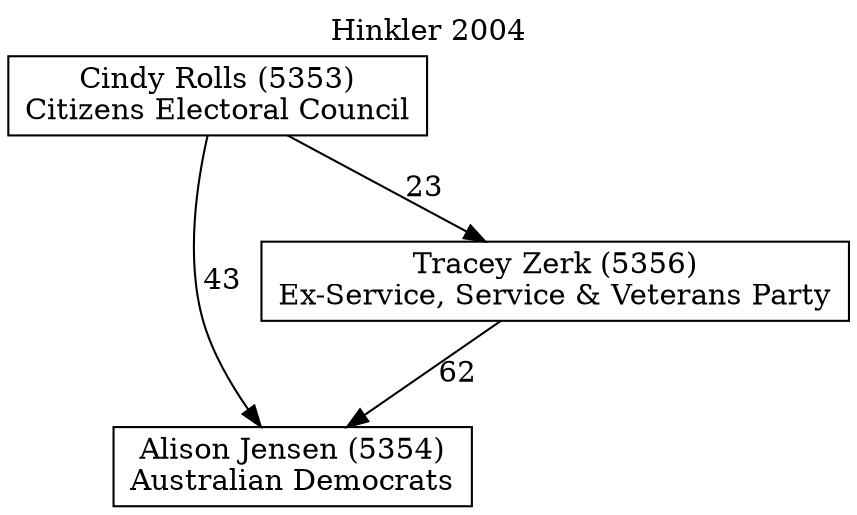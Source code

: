 // House preference flow
digraph "Alison Jensen (5354)_Hinkler_2004" {
	graph [label="Hinkler 2004" labelloc=t mclimit=10]
	node [shape=box]
	"Alison Jensen (5354)" [label="Alison Jensen (5354)
Australian Democrats"]
	"Tracey Zerk (5356)" [label="Tracey Zerk (5356)
Ex-Service, Service & Veterans Party"]
	"Cindy Rolls (5353)" [label="Cindy Rolls (5353)
Citizens Electoral Council"]
	"Tracey Zerk (5356)" -> "Alison Jensen (5354)" [label=62]
	"Cindy Rolls (5353)" -> "Tracey Zerk (5356)" [label=23]
	"Cindy Rolls (5353)" -> "Alison Jensen (5354)" [label=43]
}
